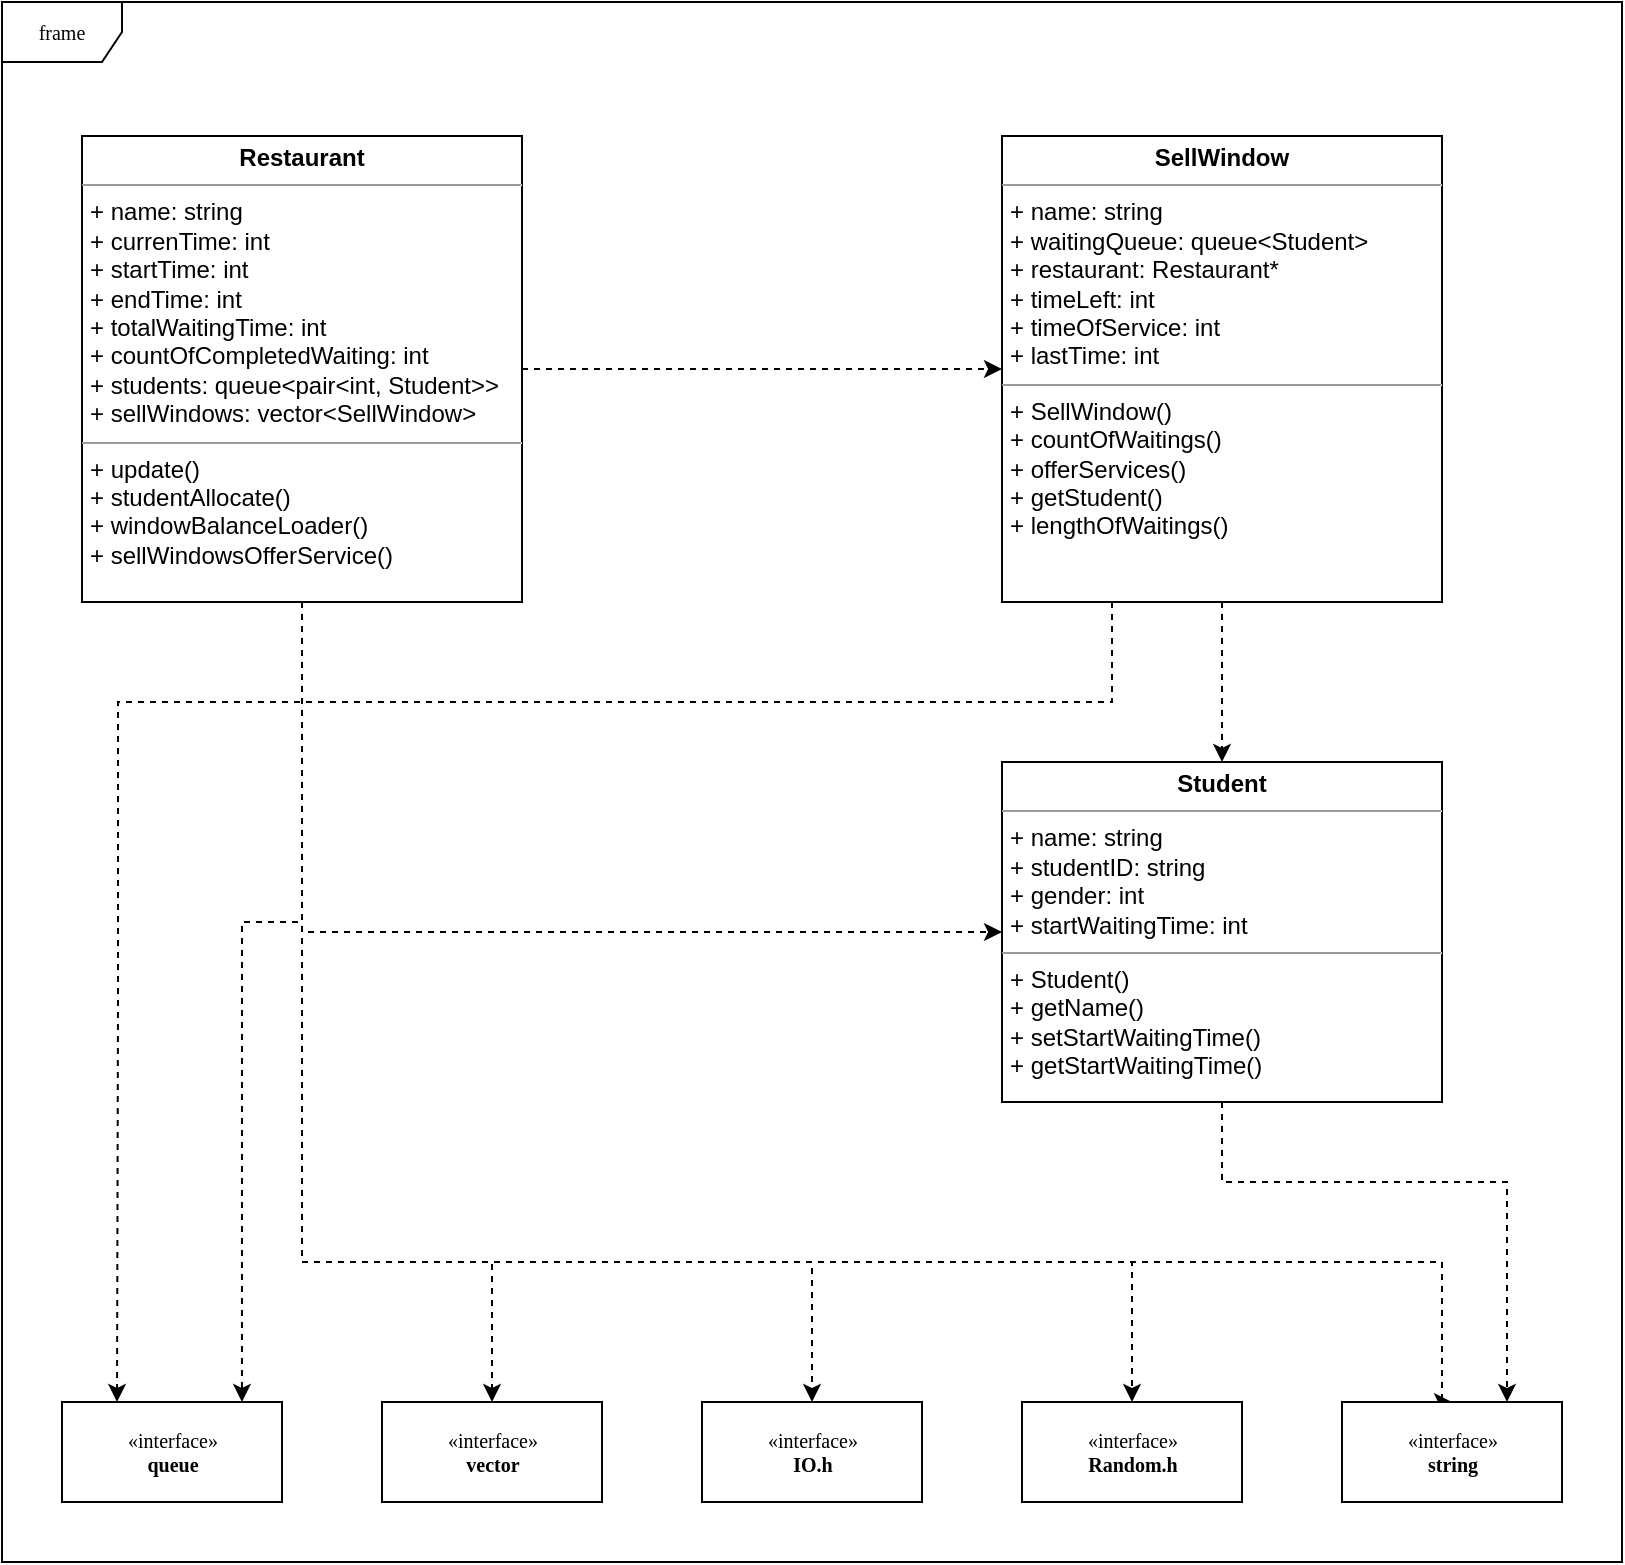 <mxfile version="15.5.0" type="device"><diagram name="Page-1" id="c4acf3e9-155e-7222-9cf6-157b1a14988f"><mxGraphModel dx="1038" dy="539" grid="1" gridSize="10" guides="1" tooltips="1" connect="1" arrows="1" fold="1" page="1" pageScale="1" pageWidth="850" pageHeight="1100" background="none" math="0" shadow="0"><root><mxCell id="0"/><mxCell id="1" parent="0"/><mxCell id="17acba5748e5396b-1" value="frame" style="shape=umlFrame;whiteSpace=wrap;html=1;rounded=0;shadow=0;comic=0;labelBackgroundColor=none;strokeWidth=1;fontFamily=Verdana;fontSize=10;align=center;" parent="1" vertex="1"><mxGeometry x="20" y="20" width="810" height="780" as="geometry"/></mxCell><mxCell id="5d2195bd80daf111-17" value="«interface»&lt;br&gt;&lt;b&gt;queue&lt;/b&gt;" style="html=1;rounded=0;shadow=0;comic=0;labelBackgroundColor=none;strokeWidth=1;fontFamily=Verdana;fontSize=10;align=center;" parent="1" vertex="1"><mxGeometry x="50" y="720" width="110" height="50" as="geometry"/></mxCell><mxCell id="5Z6aIMQ_irwwGofAB0n--2" style="edgeStyle=orthogonalEdgeStyle;rounded=0;orthogonalLoop=1;jettySize=auto;html=1;dashed=1;" edge="1" parent="1" source="5d2195bd80daf111-18" target="5Z6aIMQ_irwwGofAB0n--1"><mxGeometry relative="1" as="geometry"><Array as="points"><mxPoint x="420" y="204"/><mxPoint x="420" y="204"/></Array></mxGeometry></mxCell><mxCell id="5Z6aIMQ_irwwGofAB0n--5" style="edgeStyle=orthogonalEdgeStyle;rounded=0;orthogonalLoop=1;jettySize=auto;html=1;entryX=0;entryY=0.5;entryDx=0;entryDy=0;dashed=1;" edge="1" parent="1" source="5d2195bd80daf111-18" target="5Z6aIMQ_irwwGofAB0n--3"><mxGeometry relative="1" as="geometry"><Array as="points"><mxPoint x="170" y="485"/></Array></mxGeometry></mxCell><mxCell id="5Z6aIMQ_irwwGofAB0n--11" style="edgeStyle=orthogonalEdgeStyle;rounded=0;orthogonalLoop=1;jettySize=auto;html=1;exitX=0.5;exitY=1;exitDx=0;exitDy=0;entryX=0.5;entryY=0;entryDx=0;entryDy=0;dashed=1;" edge="1" parent="1" source="5d2195bd80daf111-18" target="5Z6aIMQ_irwwGofAB0n--6"><mxGeometry relative="1" as="geometry"><Array as="points"><mxPoint x="170" y="650"/><mxPoint x="265" y="650"/></Array></mxGeometry></mxCell><mxCell id="5Z6aIMQ_irwwGofAB0n--12" style="edgeStyle=orthogonalEdgeStyle;rounded=0;orthogonalLoop=1;jettySize=auto;html=1;exitX=0.5;exitY=1;exitDx=0;exitDy=0;entryX=0.5;entryY=0;entryDx=0;entryDy=0;dashed=1;" edge="1" parent="1" source="5d2195bd80daf111-18" target="5Z6aIMQ_irwwGofAB0n--7"><mxGeometry relative="1" as="geometry"><Array as="points"><mxPoint x="170" y="650"/><mxPoint x="425" y="650"/></Array></mxGeometry></mxCell><mxCell id="5Z6aIMQ_irwwGofAB0n--13" style="edgeStyle=orthogonalEdgeStyle;rounded=0;orthogonalLoop=1;jettySize=auto;html=1;exitX=0.5;exitY=1;exitDx=0;exitDy=0;entryX=0.5;entryY=0;entryDx=0;entryDy=0;dashed=1;" edge="1" parent="1" source="5d2195bd80daf111-18" target="5Z6aIMQ_irwwGofAB0n--8"><mxGeometry relative="1" as="geometry"><Array as="points"><mxPoint x="170" y="650"/><mxPoint x="585" y="650"/></Array></mxGeometry></mxCell><mxCell id="5Z6aIMQ_irwwGofAB0n--14" style="edgeStyle=orthogonalEdgeStyle;rounded=0;orthogonalLoop=1;jettySize=auto;html=1;exitX=0.5;exitY=1;exitDx=0;exitDy=0;entryX=0.5;entryY=0;entryDx=0;entryDy=0;dashed=1;" edge="1" parent="1" source="5d2195bd80daf111-18" target="5Z6aIMQ_irwwGofAB0n--9"><mxGeometry relative="1" as="geometry"><Array as="points"><mxPoint x="170" y="650"/><mxPoint x="740" y="650"/><mxPoint x="740" y="720"/></Array></mxGeometry></mxCell><mxCell id="5Z6aIMQ_irwwGofAB0n--18" style="edgeStyle=orthogonalEdgeStyle;rounded=0;orthogonalLoop=1;jettySize=auto;html=1;entryX=0.818;entryY=0;entryDx=0;entryDy=0;entryPerimeter=0;dashed=1;" edge="1" parent="1" source="5d2195bd80daf111-18" target="5d2195bd80daf111-17"><mxGeometry relative="1" as="geometry"><Array as="points"><mxPoint x="170" y="480"/><mxPoint x="140" y="480"/></Array></mxGeometry></mxCell><mxCell id="5d2195bd80daf111-18" value="&lt;p style=&quot;margin: 0px ; margin-top: 4px ; text-align: center&quot;&gt;&lt;b&gt;Restaurant&lt;/b&gt;&lt;br&gt;&lt;/p&gt;&lt;hr size=&quot;1&quot;&gt;&lt;p style=&quot;margin: 0px ; margin-left: 4px&quot;&gt;+ name: string&lt;br&gt;+ currenTime: int&lt;/p&gt;&lt;p style=&quot;margin: 0px ; margin-left: 4px&quot;&gt;+ startTime: int&lt;/p&gt;&lt;p style=&quot;margin: 0px ; margin-left: 4px&quot;&gt;+ endTime: int&lt;/p&gt;&lt;p style=&quot;margin: 0px ; margin-left: 4px&quot;&gt;+ totalWaitingTime: int&lt;/p&gt;&lt;p style=&quot;margin: 0px ; margin-left: 4px&quot;&gt;+ countOfCompletedWaiting: int&lt;/p&gt;&lt;p style=&quot;margin: 0px ; margin-left: 4px&quot;&gt;+ students:&amp;nbsp;queue&amp;lt;pair&amp;lt;int, Student&amp;gt;&amp;gt;&lt;/p&gt;&lt;p style=&quot;margin: 0px ; margin-left: 4px&quot;&gt;+ sellWindows:&amp;nbsp;vector&amp;lt;SellWindow&amp;gt;&lt;/p&gt;&lt;hr size=&quot;1&quot;&gt;&lt;p style=&quot;margin: 0px ; margin-left: 4px&quot;&gt;+ update()&lt;br&gt;+ studentAllocate()&lt;/p&gt;&lt;p style=&quot;margin: 0px ; margin-left: 4px&quot;&gt;+ windowBalanceLoader()&lt;/p&gt;&lt;p style=&quot;margin: 0px ; margin-left: 4px&quot;&gt;+&amp;nbsp;sellWindowsOfferService()&lt;/p&gt;" style="verticalAlign=top;align=left;overflow=fill;fontSize=12;fontFamily=Helvetica;html=1;rounded=0;shadow=0;comic=0;labelBackgroundColor=none;strokeWidth=1" parent="1" vertex="1"><mxGeometry x="60" y="87" width="220" height="233" as="geometry"/></mxCell><mxCell id="5Z6aIMQ_irwwGofAB0n--4" style="edgeStyle=orthogonalEdgeStyle;rounded=0;orthogonalLoop=1;jettySize=auto;html=1;entryX=0.5;entryY=0;entryDx=0;entryDy=0;dashed=1;" edge="1" parent="1" source="5Z6aIMQ_irwwGofAB0n--1" target="5Z6aIMQ_irwwGofAB0n--3"><mxGeometry relative="1" as="geometry"/></mxCell><mxCell id="5Z6aIMQ_irwwGofAB0n--17" style="edgeStyle=orthogonalEdgeStyle;rounded=0;orthogonalLoop=1;jettySize=auto;html=1;exitX=0.25;exitY=1;exitDx=0;exitDy=0;entryX=0.25;entryY=0;entryDx=0;entryDy=0;dashed=1;" edge="1" parent="1" source="5Z6aIMQ_irwwGofAB0n--1" target="5d2195bd80daf111-17"><mxGeometry relative="1" as="geometry"><Array as="points"><mxPoint x="575" y="370"/><mxPoint x="78" y="370"/><mxPoint x="78" y="520"/></Array></mxGeometry></mxCell><mxCell id="5Z6aIMQ_irwwGofAB0n--1" value="&lt;p style=&quot;margin: 0px ; margin-top: 4px ; text-align: center&quot;&gt;&lt;b&gt;SellWindow&lt;/b&gt;&lt;/p&gt;&lt;hr size=&quot;1&quot;&gt;&lt;p style=&quot;margin: 0px ; margin-left: 4px&quot;&gt;+ name: string&lt;br&gt;+&amp;nbsp;waitingQueue: queue&amp;lt;Student&amp;gt;&lt;/p&gt;&lt;p style=&quot;margin: 0px ; margin-left: 4px&quot;&gt;+&amp;nbsp;restaurant: Restaurant*&lt;/p&gt;&lt;p style=&quot;margin: 0px ; margin-left: 4px&quot;&gt;+ timeLeft: int&lt;/p&gt;&lt;p style=&quot;margin: 0px ; margin-left: 4px&quot;&gt;+ timeOfService: int&lt;/p&gt;&lt;p style=&quot;margin: 0px ; margin-left: 4px&quot;&gt;+ lastTime: int&lt;/p&gt;&lt;hr size=&quot;1&quot;&gt;&lt;p style=&quot;margin: 0px ; margin-left: 4px&quot;&gt;+ SellWindow()&lt;br&gt;&lt;/p&gt;&lt;p style=&quot;margin: 0px ; margin-left: 4px&quot;&gt;+ countOfWaitings()&lt;/p&gt;&lt;p style=&quot;margin: 0px ; margin-left: 4px&quot;&gt;+ offerServices()&lt;/p&gt;&lt;p style=&quot;margin: 0px ; margin-left: 4px&quot;&gt;+ getStudent()&lt;/p&gt;&lt;p style=&quot;margin: 0px ; margin-left: 4px&quot;&gt;+ lengthOfWaitings()&lt;/p&gt;" style="verticalAlign=top;align=left;overflow=fill;fontSize=12;fontFamily=Helvetica;html=1;rounded=0;shadow=0;comic=0;labelBackgroundColor=none;strokeWidth=1" vertex="1" parent="1"><mxGeometry x="520" y="87" width="220" height="233" as="geometry"/></mxCell><mxCell id="5Z6aIMQ_irwwGofAB0n--16" style="edgeStyle=orthogonalEdgeStyle;rounded=0;orthogonalLoop=1;jettySize=auto;html=1;exitX=0.5;exitY=1;exitDx=0;exitDy=0;entryX=0.75;entryY=0;entryDx=0;entryDy=0;dashed=1;" edge="1" parent="1" source="5Z6aIMQ_irwwGofAB0n--3" target="5Z6aIMQ_irwwGofAB0n--9"><mxGeometry relative="1" as="geometry"><Array as="points"><mxPoint x="630" y="610"/><mxPoint x="773" y="610"/></Array></mxGeometry></mxCell><mxCell id="5Z6aIMQ_irwwGofAB0n--3" value="&lt;p style=&quot;margin: 0px ; margin-top: 4px ; text-align: center&quot;&gt;&lt;b&gt;Student&lt;/b&gt;&lt;/p&gt;&lt;hr size=&quot;1&quot;&gt;&lt;p style=&quot;margin: 0px ; margin-left: 4px&quot;&gt;+ name: string&lt;br&gt;+ studentID: string&lt;/p&gt;&lt;p style=&quot;margin: 0px ; margin-left: 4px&quot;&gt;+ gender: int&lt;/p&gt;&lt;p style=&quot;margin: 0px ; margin-left: 4px&quot;&gt;+ startWaitingTime: int&lt;/p&gt;&lt;hr size=&quot;1&quot;&gt;&lt;p style=&quot;margin: 0px ; margin-left: 4px&quot;&gt;+ Student()&lt;br&gt;&lt;/p&gt;&lt;p style=&quot;margin: 0px ; margin-left: 4px&quot;&gt;+ getName()&lt;/p&gt;&lt;p style=&quot;margin: 0px ; margin-left: 4px&quot;&gt;+ setStartWaitingTime()&lt;/p&gt;&lt;p style=&quot;margin: 0px ; margin-left: 4px&quot;&gt;+ getStartWaitingTime()&lt;/p&gt;" style="verticalAlign=top;align=left;overflow=fill;fontSize=12;fontFamily=Helvetica;html=1;rounded=0;shadow=0;comic=0;labelBackgroundColor=none;strokeWidth=1" vertex="1" parent="1"><mxGeometry x="520" y="400" width="220" height="170" as="geometry"/></mxCell><mxCell id="5Z6aIMQ_irwwGofAB0n--6" value="«interface»&lt;br&gt;&lt;b&gt;vector&lt;/b&gt;" style="html=1;rounded=0;shadow=0;comic=0;labelBackgroundColor=none;strokeWidth=1;fontFamily=Verdana;fontSize=10;align=center;" vertex="1" parent="1"><mxGeometry x="210" y="720" width="110" height="50" as="geometry"/></mxCell><mxCell id="5Z6aIMQ_irwwGofAB0n--7" value="«interface»&lt;br&gt;&lt;b&gt;IO.h&lt;/b&gt;" style="html=1;rounded=0;shadow=0;comic=0;labelBackgroundColor=none;strokeWidth=1;fontFamily=Verdana;fontSize=10;align=center;" vertex="1" parent="1"><mxGeometry x="370" y="720" width="110" height="50" as="geometry"/></mxCell><mxCell id="5Z6aIMQ_irwwGofAB0n--8" value="«interface»&lt;br&gt;&lt;b&gt;Random.h&lt;/b&gt;" style="html=1;rounded=0;shadow=0;comic=0;labelBackgroundColor=none;strokeWidth=1;fontFamily=Verdana;fontSize=10;align=center;" vertex="1" parent="1"><mxGeometry x="530" y="720" width="110" height="50" as="geometry"/></mxCell><mxCell id="5Z6aIMQ_irwwGofAB0n--9" value="«interface»&lt;br&gt;&lt;b&gt;string&lt;/b&gt;" style="html=1;rounded=0;shadow=0;comic=0;labelBackgroundColor=none;strokeWidth=1;fontFamily=Verdana;fontSize=10;align=center;" vertex="1" parent="1"><mxGeometry x="690" y="720" width="110" height="50" as="geometry"/></mxCell></root></mxGraphModel></diagram></mxfile>